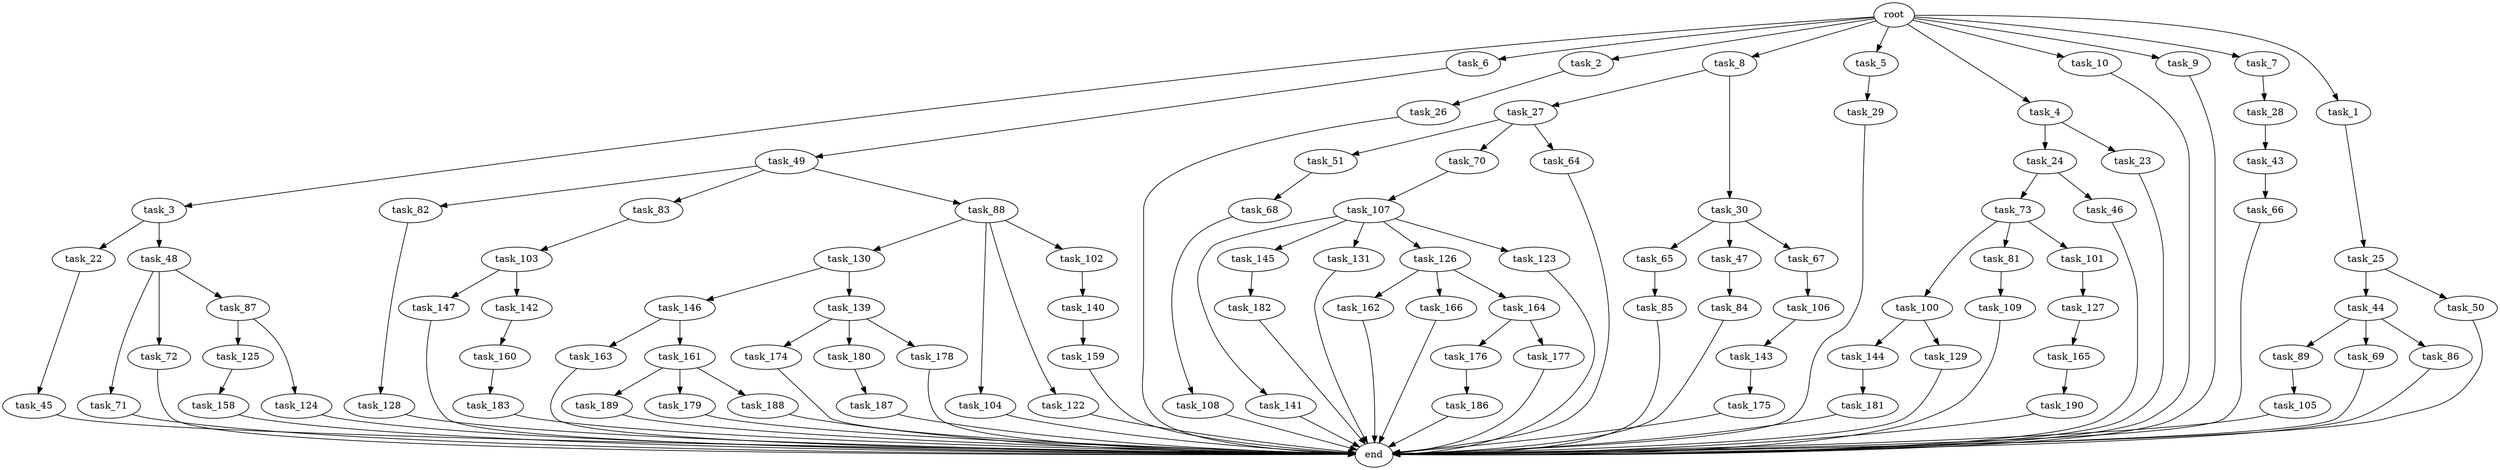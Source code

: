 digraph G {
  task_73 [size="7730941132.800000"];
  task_65 [size="54975581388.800003"];
  task_45 [size="69578470195.199997"];
  task_89 [size="21474836480.000000"];
  task_100 [size="7730941132.800000"];
  task_47 [size="54975581388.800003"];
  task_3 [size="102.400000"];
  task_6 [size="102.400000"];
  task_141 [size="85899345920.000000"];
  task_2 [size="102.400000"];
  task_8 [size="102.400000"];
  task_44 [size="42090679500.800003"];
  task_163 [size="30923764531.200001"];
  task_69 [size="21474836480.000000"];
  task_84 [size="30923764531.200001"];
  task_49 [size="69578470195.199997"];
  task_187 [size="54975581388.800003"];
  task_86 [size="21474836480.000000"];
  task_145 [size="85899345920.000000"];
  task_82 [size="13743895347.200001"];
  task_43 [size="85899345920.000000"];
  task_22 [size="13743895347.200001"];
  task_130 [size="7730941132.800000"];
  task_189 [size="7730941132.800000"];
  task_71 [size="3435973836.800000"];
  task_160 [size="3435973836.800000"];
  task_105 [size="7730941132.800000"];
  task_5 [size="102.400000"];
  task_48 [size="13743895347.200001"];
  task_4 [size="102.400000"];
  task_104 [size="7730941132.800000"];
  task_176 [size="7730941132.800000"];
  task_181 [size="42090679500.800003"];
  task_174 [size="3435973836.800000"];
  task_177 [size="7730941132.800000"];
  task_109 [size="69578470195.199997"];
  task_144 [size="21474836480.000000"];
  task_50 [size="42090679500.800003"];
  task_10 [size="102.400000"];
  task_131 [size="85899345920.000000"];
  task_127 [size="69578470195.199997"];
  task_83 [size="13743895347.200001"];
  task_147 [size="30923764531.200001"];
  task_103 [size="7730941132.800000"];
  task_161 [size="30923764531.200001"];
  task_9 [size="102.400000"];
  task_46 [size="7730941132.800000"];
  task_175 [size="3435973836.800000"];
  task_186 [size="69578470195.199997"];
  task_107 [size="21474836480.000000"];
  task_126 [size="85899345920.000000"];
  task_27 [size="69578470195.199997"];
  task_179 [size="7730941132.800000"];
  end [size="0.000000"];
  task_143 [size="85899345920.000000"];
  task_51 [size="42090679500.800003"];
  task_66 [size="42090679500.800003"];
  task_142 [size="30923764531.200001"];
  root [size="0.000000"];
  task_106 [size="21474836480.000000"];
  task_146 [size="7730941132.800000"];
  task_25 [size="85899345920.000000"];
  task_30 [size="69578470195.199997"];
  task_188 [size="7730941132.800000"];
  task_72 [size="3435973836.800000"];
  task_180 [size="3435973836.800000"];
  task_81 [size="7730941132.800000"];
  task_88 [size="13743895347.200001"];
  task_26 [size="30923764531.200001"];
  task_140 [size="30923764531.200001"];
  task_87 [size="3435973836.800000"];
  task_29 [size="21474836480.000000"];
  task_129 [size="21474836480.000000"];
  task_165 [size="85899345920.000000"];
  task_122 [size="7730941132.800000"];
  task_85 [size="13743895347.200001"];
  task_24 [size="30923764531.200001"];
  task_162 [size="13743895347.200001"];
  task_101 [size="7730941132.800000"];
  task_23 [size="30923764531.200001"];
  task_28 [size="54975581388.800003"];
  task_67 [size="54975581388.800003"];
  task_178 [size="3435973836.800000"];
  task_159 [size="7730941132.800000"];
  task_125 [size="85899345920.000000"];
  task_102 [size="7730941132.800000"];
  task_124 [size="85899345920.000000"];
  task_166 [size="13743895347.200001"];
  task_7 [size="102.400000"];
  task_139 [size="7730941132.800000"];
  task_164 [size="13743895347.200001"];
  task_190 [size="7730941132.800000"];
  task_128 [size="42090679500.800003"];
  task_1 [size="102.400000"];
  task_108 [size="54975581388.800003"];
  task_68 [size="42090679500.800003"];
  task_183 [size="7730941132.800000"];
  task_182 [size="13743895347.200001"];
  task_70 [size="42090679500.800003"];
  task_64 [size="42090679500.800003"];
  task_123 [size="85899345920.000000"];
  task_158 [size="3435973836.800000"];

  task_73 -> task_101 [size="75497472.000000"];
  task_73 -> task_100 [size="75497472.000000"];
  task_73 -> task_81 [size="75497472.000000"];
  task_65 -> task_85 [size="134217728.000000"];
  task_45 -> end [size="1.000000"];
  task_89 -> task_105 [size="75497472.000000"];
  task_100 -> task_129 [size="209715200.000000"];
  task_100 -> task_144 [size="209715200.000000"];
  task_47 -> task_84 [size="301989888.000000"];
  task_3 -> task_48 [size="134217728.000000"];
  task_3 -> task_22 [size="134217728.000000"];
  task_6 -> task_49 [size="679477248.000000"];
  task_141 -> end [size="1.000000"];
  task_2 -> task_26 [size="301989888.000000"];
  task_8 -> task_30 [size="679477248.000000"];
  task_8 -> task_27 [size="679477248.000000"];
  task_44 -> task_69 [size="209715200.000000"];
  task_44 -> task_89 [size="209715200.000000"];
  task_44 -> task_86 [size="209715200.000000"];
  task_163 -> end [size="1.000000"];
  task_69 -> end [size="1.000000"];
  task_84 -> end [size="1.000000"];
  task_49 -> task_88 [size="134217728.000000"];
  task_49 -> task_83 [size="134217728.000000"];
  task_49 -> task_82 [size="134217728.000000"];
  task_187 -> end [size="1.000000"];
  task_86 -> end [size="1.000000"];
  task_145 -> task_182 [size="134217728.000000"];
  task_82 -> task_128 [size="411041792.000000"];
  task_43 -> task_66 [size="411041792.000000"];
  task_22 -> task_45 [size="679477248.000000"];
  task_130 -> task_139 [size="75497472.000000"];
  task_130 -> task_146 [size="75497472.000000"];
  task_189 -> end [size="1.000000"];
  task_71 -> end [size="1.000000"];
  task_160 -> task_183 [size="75497472.000000"];
  task_105 -> end [size="1.000000"];
  task_5 -> task_29 [size="209715200.000000"];
  task_48 -> task_87 [size="33554432.000000"];
  task_48 -> task_71 [size="33554432.000000"];
  task_48 -> task_72 [size="33554432.000000"];
  task_4 -> task_24 [size="301989888.000000"];
  task_4 -> task_23 [size="301989888.000000"];
  task_104 -> end [size="1.000000"];
  task_176 -> task_186 [size="679477248.000000"];
  task_181 -> end [size="1.000000"];
  task_174 -> end [size="1.000000"];
  task_177 -> end [size="1.000000"];
  task_109 -> end [size="1.000000"];
  task_144 -> task_181 [size="411041792.000000"];
  task_50 -> end [size="1.000000"];
  task_10 -> end [size="1.000000"];
  task_131 -> end [size="1.000000"];
  task_127 -> task_165 [size="838860800.000000"];
  task_83 -> task_103 [size="75497472.000000"];
  task_147 -> end [size="1.000000"];
  task_103 -> task_147 [size="301989888.000000"];
  task_103 -> task_142 [size="301989888.000000"];
  task_161 -> task_188 [size="75497472.000000"];
  task_161 -> task_179 [size="75497472.000000"];
  task_161 -> task_189 [size="75497472.000000"];
  task_9 -> end [size="1.000000"];
  task_46 -> end [size="1.000000"];
  task_175 -> end [size="1.000000"];
  task_186 -> end [size="1.000000"];
  task_107 -> task_131 [size="838860800.000000"];
  task_107 -> task_126 [size="838860800.000000"];
  task_107 -> task_141 [size="838860800.000000"];
  task_107 -> task_123 [size="838860800.000000"];
  task_107 -> task_145 [size="838860800.000000"];
  task_126 -> task_162 [size="134217728.000000"];
  task_126 -> task_164 [size="134217728.000000"];
  task_126 -> task_166 [size="134217728.000000"];
  task_27 -> task_64 [size="411041792.000000"];
  task_27 -> task_51 [size="411041792.000000"];
  task_27 -> task_70 [size="411041792.000000"];
  task_179 -> end [size="1.000000"];
  task_143 -> task_175 [size="33554432.000000"];
  task_51 -> task_68 [size="411041792.000000"];
  task_66 -> end [size="1.000000"];
  task_142 -> task_160 [size="33554432.000000"];
  root -> task_8 [size="1.000000"];
  root -> task_9 [size="1.000000"];
  root -> task_3 [size="1.000000"];
  root -> task_7 [size="1.000000"];
  root -> task_6 [size="1.000000"];
  root -> task_1 [size="1.000000"];
  root -> task_10 [size="1.000000"];
  root -> task_5 [size="1.000000"];
  root -> task_2 [size="1.000000"];
  root -> task_4 [size="1.000000"];
  task_106 -> task_143 [size="838860800.000000"];
  task_146 -> task_161 [size="301989888.000000"];
  task_146 -> task_163 [size="301989888.000000"];
  task_25 -> task_50 [size="411041792.000000"];
  task_25 -> task_44 [size="411041792.000000"];
  task_30 -> task_47 [size="536870912.000000"];
  task_30 -> task_65 [size="536870912.000000"];
  task_30 -> task_67 [size="536870912.000000"];
  task_188 -> end [size="1.000000"];
  task_72 -> end [size="1.000000"];
  task_180 -> task_187 [size="536870912.000000"];
  task_81 -> task_109 [size="679477248.000000"];
  task_88 -> task_104 [size="75497472.000000"];
  task_88 -> task_102 [size="75497472.000000"];
  task_88 -> task_130 [size="75497472.000000"];
  task_88 -> task_122 [size="75497472.000000"];
  task_26 -> end [size="1.000000"];
  task_140 -> task_159 [size="75497472.000000"];
  task_87 -> task_124 [size="838860800.000000"];
  task_87 -> task_125 [size="838860800.000000"];
  task_29 -> end [size="1.000000"];
  task_129 -> end [size="1.000000"];
  task_165 -> task_190 [size="75497472.000000"];
  task_122 -> end [size="1.000000"];
  task_85 -> end [size="1.000000"];
  task_24 -> task_73 [size="75497472.000000"];
  task_24 -> task_46 [size="75497472.000000"];
  task_162 -> end [size="1.000000"];
  task_101 -> task_127 [size="679477248.000000"];
  task_23 -> end [size="1.000000"];
  task_28 -> task_43 [size="838860800.000000"];
  task_67 -> task_106 [size="209715200.000000"];
  task_178 -> end [size="1.000000"];
  task_159 -> end [size="1.000000"];
  task_125 -> task_158 [size="33554432.000000"];
  task_102 -> task_140 [size="301989888.000000"];
  task_124 -> end [size="1.000000"];
  task_166 -> end [size="1.000000"];
  task_7 -> task_28 [size="536870912.000000"];
  task_139 -> task_174 [size="33554432.000000"];
  task_139 -> task_180 [size="33554432.000000"];
  task_139 -> task_178 [size="33554432.000000"];
  task_164 -> task_177 [size="75497472.000000"];
  task_164 -> task_176 [size="75497472.000000"];
  task_190 -> end [size="1.000000"];
  task_128 -> end [size="1.000000"];
  task_1 -> task_25 [size="838860800.000000"];
  task_108 -> end [size="1.000000"];
  task_68 -> task_108 [size="536870912.000000"];
  task_183 -> end [size="1.000000"];
  task_182 -> end [size="1.000000"];
  task_70 -> task_107 [size="209715200.000000"];
  task_64 -> end [size="1.000000"];
  task_123 -> end [size="1.000000"];
  task_158 -> end [size="1.000000"];
}
